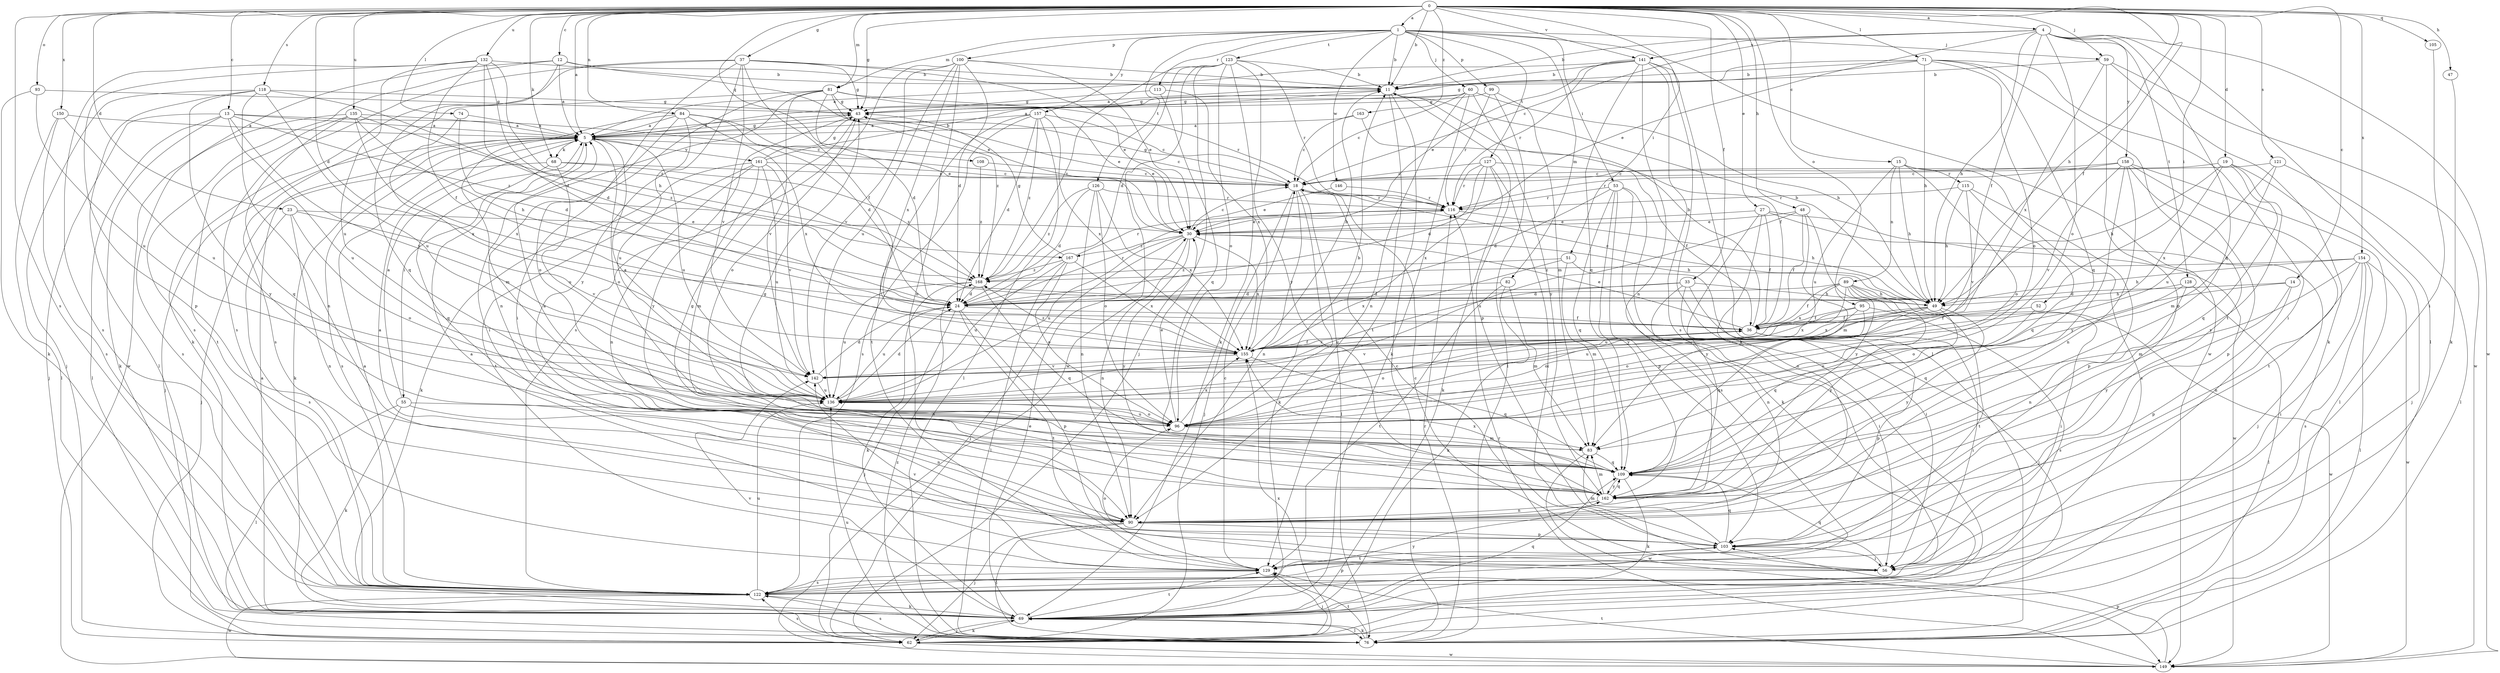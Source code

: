strict digraph  {
0;
1;
4;
5;
11;
12;
13;
14;
15;
18;
19;
23;
24;
27;
30;
33;
36;
37;
43;
47;
48;
49;
51;
52;
53;
55;
56;
59;
60;
62;
68;
69;
71;
74;
76;
81;
82;
83;
84;
89;
90;
93;
95;
96;
99;
100;
103;
105;
108;
109;
113;
115;
116;
118;
121;
122;
123;
126;
127;
128;
129;
132;
135;
136;
141;
142;
146;
149;
150;
154;
155;
157;
158;
161;
162;
163;
167;
168;
0 -> 1  [label=a];
0 -> 4  [label=a];
0 -> 5  [label=a];
0 -> 11  [label=b];
0 -> 12  [label=c];
0 -> 13  [label=c];
0 -> 14  [label=c];
0 -> 15  [label=c];
0 -> 19  [label=d];
0 -> 23  [label=d];
0 -> 24  [label=d];
0 -> 27  [label=e];
0 -> 33  [label=f];
0 -> 36  [label=f];
0 -> 37  [label=g];
0 -> 43  [label=g];
0 -> 47  [label=h];
0 -> 48  [label=h];
0 -> 49  [label=h];
0 -> 51  [label=i];
0 -> 52  [label=i];
0 -> 59  [label=j];
0 -> 68  [label=k];
0 -> 71  [label=l];
0 -> 74  [label=l];
0 -> 81  [label=m];
0 -> 84  [label=n];
0 -> 93  [label=o];
0 -> 95  [label=o];
0 -> 105  [label=q];
0 -> 108  [label=q];
0 -> 118  [label=s];
0 -> 121  [label=s];
0 -> 122  [label=s];
0 -> 132  [label=u];
0 -> 135  [label=u];
0 -> 141  [label=v];
0 -> 150  [label=x];
0 -> 154  [label=x];
0 -> 163  [label=z];
1 -> 11  [label=b];
1 -> 53  [label=i];
1 -> 59  [label=j];
1 -> 60  [label=j];
1 -> 81  [label=m];
1 -> 82  [label=m];
1 -> 99  [label=p];
1 -> 100  [label=p];
1 -> 113  [label=r];
1 -> 123  [label=t];
1 -> 126  [label=t];
1 -> 127  [label=t];
1 -> 146  [label=w];
1 -> 149  [label=w];
1 -> 157  [label=y];
4 -> 11  [label=b];
4 -> 18  [label=c];
4 -> 30  [label=e];
4 -> 36  [label=f];
4 -> 49  [label=h];
4 -> 76  [label=l];
4 -> 96  [label=o];
4 -> 109  [label=q];
4 -> 128  [label=t];
4 -> 141  [label=v];
4 -> 149  [label=w];
4 -> 158  [label=y];
5 -> 18  [label=c];
5 -> 43  [label=g];
5 -> 55  [label=i];
5 -> 62  [label=j];
5 -> 68  [label=k];
5 -> 69  [label=k];
5 -> 96  [label=o];
5 -> 122  [label=s];
5 -> 136  [label=u];
5 -> 161  [label=y];
11 -> 43  [label=g];
11 -> 76  [label=l];
11 -> 103  [label=p];
11 -> 129  [label=t];
12 -> 5  [label=a];
12 -> 11  [label=b];
12 -> 30  [label=e];
12 -> 109  [label=q];
12 -> 122  [label=s];
12 -> 149  [label=w];
13 -> 5  [label=a];
13 -> 18  [label=c];
13 -> 62  [label=j];
13 -> 69  [label=k];
13 -> 76  [label=l];
13 -> 136  [label=u];
13 -> 142  [label=v];
13 -> 167  [label=z];
14 -> 24  [label=d];
14 -> 96  [label=o];
14 -> 103  [label=p];
14 -> 162  [label=y];
15 -> 49  [label=h];
15 -> 89  [label=n];
15 -> 96  [label=o];
15 -> 115  [label=r];
15 -> 122  [label=s];
15 -> 136  [label=u];
18 -> 43  [label=g];
18 -> 62  [label=j];
18 -> 69  [label=k];
18 -> 76  [label=l];
18 -> 90  [label=n];
18 -> 116  [label=r];
19 -> 18  [label=c];
19 -> 49  [label=h];
19 -> 62  [label=j];
19 -> 109  [label=q];
19 -> 155  [label=x];
19 -> 162  [label=y];
23 -> 30  [label=e];
23 -> 90  [label=n];
23 -> 96  [label=o];
23 -> 122  [label=s];
23 -> 142  [label=v];
24 -> 36  [label=f];
24 -> 62  [label=j];
24 -> 103  [label=p];
24 -> 116  [label=r];
24 -> 129  [label=t];
24 -> 136  [label=u];
27 -> 30  [label=e];
27 -> 36  [label=f];
27 -> 62  [label=j];
27 -> 90  [label=n];
27 -> 149  [label=w];
27 -> 162  [label=y];
30 -> 18  [label=c];
30 -> 49  [label=h];
30 -> 62  [label=j];
30 -> 90  [label=n];
30 -> 136  [label=u];
30 -> 155  [label=x];
30 -> 162  [label=y];
30 -> 167  [label=z];
33 -> 24  [label=d];
33 -> 49  [label=h];
33 -> 56  [label=i];
33 -> 62  [label=j];
33 -> 90  [label=n];
33 -> 136  [label=u];
36 -> 11  [label=b];
36 -> 30  [label=e];
36 -> 56  [label=i];
36 -> 96  [label=o];
36 -> 103  [label=p];
36 -> 142  [label=v];
36 -> 155  [label=x];
37 -> 11  [label=b];
37 -> 30  [label=e];
37 -> 36  [label=f];
37 -> 43  [label=g];
37 -> 56  [label=i];
37 -> 69  [label=k];
37 -> 122  [label=s];
37 -> 142  [label=v];
37 -> 162  [label=y];
43 -> 5  [label=a];
43 -> 30  [label=e];
43 -> 96  [label=o];
43 -> 162  [label=y];
47 -> 69  [label=k];
48 -> 30  [label=e];
48 -> 36  [label=f];
48 -> 83  [label=m];
48 -> 136  [label=u];
48 -> 162  [label=y];
49 -> 11  [label=b];
49 -> 18  [label=c];
49 -> 36  [label=f];
49 -> 96  [label=o];
49 -> 109  [label=q];
49 -> 136  [label=u];
49 -> 155  [label=x];
49 -> 162  [label=y];
51 -> 56  [label=i];
51 -> 83  [label=m];
51 -> 155  [label=x];
51 -> 168  [label=z];
52 -> 36  [label=f];
52 -> 96  [label=o];
53 -> 24  [label=d];
53 -> 69  [label=k];
53 -> 103  [label=p];
53 -> 109  [label=q];
53 -> 116  [label=r];
53 -> 122  [label=s];
53 -> 162  [label=y];
55 -> 5  [label=a];
55 -> 69  [label=k];
55 -> 76  [label=l];
55 -> 90  [label=n];
55 -> 96  [label=o];
56 -> 5  [label=a];
56 -> 18  [label=c];
56 -> 109  [label=q];
59 -> 11  [label=b];
59 -> 69  [label=k];
59 -> 103  [label=p];
59 -> 149  [label=w];
59 -> 155  [label=x];
60 -> 5  [label=a];
60 -> 18  [label=c];
60 -> 43  [label=g];
60 -> 49  [label=h];
60 -> 69  [label=k];
60 -> 90  [label=n];
60 -> 162  [label=y];
62 -> 69  [label=k];
62 -> 122  [label=s];
62 -> 149  [label=w];
62 -> 155  [label=x];
68 -> 18  [label=c];
68 -> 62  [label=j];
68 -> 109  [label=q];
68 -> 136  [label=u];
68 -> 168  [label=z];
69 -> 5  [label=a];
69 -> 30  [label=e];
69 -> 62  [label=j];
69 -> 76  [label=l];
69 -> 109  [label=q];
69 -> 129  [label=t];
69 -> 142  [label=v];
71 -> 5  [label=a];
71 -> 11  [label=b];
71 -> 43  [label=g];
71 -> 49  [label=h];
71 -> 56  [label=i];
71 -> 96  [label=o];
71 -> 109  [label=q];
71 -> 129  [label=t];
74 -> 5  [label=a];
74 -> 24  [label=d];
74 -> 155  [label=x];
76 -> 69  [label=k];
76 -> 116  [label=r];
76 -> 122  [label=s];
76 -> 129  [label=t];
76 -> 136  [label=u];
76 -> 168  [label=z];
81 -> 24  [label=d];
81 -> 30  [label=e];
81 -> 43  [label=g];
81 -> 56  [label=i];
81 -> 90  [label=n];
81 -> 116  [label=r];
81 -> 122  [label=s];
81 -> 142  [label=v];
81 -> 168  [label=z];
82 -> 24  [label=d];
82 -> 69  [label=k];
82 -> 83  [label=m];
82 -> 129  [label=t];
83 -> 109  [label=q];
83 -> 149  [label=w];
84 -> 5  [label=a];
84 -> 24  [label=d];
84 -> 30  [label=e];
84 -> 83  [label=m];
84 -> 96  [label=o];
84 -> 136  [label=u];
84 -> 155  [label=x];
89 -> 24  [label=d];
89 -> 36  [label=f];
89 -> 49  [label=h];
89 -> 56  [label=i];
89 -> 129  [label=t];
89 -> 136  [label=u];
89 -> 149  [label=w];
89 -> 155  [label=x];
89 -> 162  [label=y];
90 -> 5  [label=a];
90 -> 62  [label=j];
90 -> 76  [label=l];
90 -> 103  [label=p];
93 -> 43  [label=g];
93 -> 69  [label=k];
93 -> 136  [label=u];
95 -> 36  [label=f];
95 -> 96  [label=o];
95 -> 109  [label=q];
95 -> 122  [label=s];
95 -> 155  [label=x];
96 -> 11  [label=b];
96 -> 30  [label=e];
96 -> 83  [label=m];
96 -> 136  [label=u];
96 -> 155  [label=x];
99 -> 43  [label=g];
99 -> 76  [label=l];
99 -> 83  [label=m];
99 -> 116  [label=r];
100 -> 11  [label=b];
100 -> 24  [label=d];
100 -> 30  [label=e];
100 -> 90  [label=n];
100 -> 122  [label=s];
100 -> 136  [label=u];
100 -> 142  [label=v];
100 -> 155  [label=x];
103 -> 18  [label=c];
103 -> 56  [label=i];
103 -> 83  [label=m];
103 -> 109  [label=q];
103 -> 129  [label=t];
105 -> 56  [label=i];
108 -> 18  [label=c];
108 -> 168  [label=z];
109 -> 5  [label=a];
109 -> 43  [label=g];
109 -> 69  [label=k];
109 -> 162  [label=y];
113 -> 43  [label=g];
113 -> 109  [label=q];
113 -> 155  [label=x];
115 -> 49  [label=h];
115 -> 103  [label=p];
115 -> 109  [label=q];
115 -> 116  [label=r];
115 -> 142  [label=v];
116 -> 30  [label=e];
116 -> 49  [label=h];
118 -> 24  [label=d];
118 -> 43  [label=g];
118 -> 62  [label=j];
118 -> 76  [label=l];
118 -> 90  [label=n];
118 -> 136  [label=u];
118 -> 162  [label=y];
121 -> 18  [label=c];
121 -> 76  [label=l];
121 -> 83  [label=m];
121 -> 136  [label=u];
122 -> 5  [label=a];
122 -> 69  [label=k];
122 -> 103  [label=p];
122 -> 136  [label=u];
122 -> 149  [label=w];
122 -> 162  [label=y];
123 -> 11  [label=b];
123 -> 24  [label=d];
123 -> 62  [label=j];
123 -> 69  [label=k];
123 -> 96  [label=o];
123 -> 116  [label=r];
123 -> 149  [label=w];
123 -> 162  [label=y];
123 -> 168  [label=z];
126 -> 24  [label=d];
126 -> 90  [label=n];
126 -> 96  [label=o];
126 -> 116  [label=r];
126 -> 155  [label=x];
126 -> 168  [label=z];
127 -> 18  [label=c];
127 -> 24  [label=d];
127 -> 36  [label=f];
127 -> 56  [label=i];
127 -> 69  [label=k];
127 -> 116  [label=r];
127 -> 155  [label=x];
128 -> 49  [label=h];
128 -> 76  [label=l];
128 -> 90  [label=n];
128 -> 109  [label=q];
129 -> 18  [label=c];
129 -> 62  [label=j];
129 -> 96  [label=o];
129 -> 122  [label=s];
129 -> 142  [label=v];
132 -> 11  [label=b];
132 -> 24  [label=d];
132 -> 36  [label=f];
132 -> 49  [label=h];
132 -> 103  [label=p];
132 -> 122  [label=s];
132 -> 136  [label=u];
132 -> 168  [label=z];
135 -> 5  [label=a];
135 -> 49  [label=h];
135 -> 109  [label=q];
135 -> 122  [label=s];
135 -> 129  [label=t];
135 -> 155  [label=x];
135 -> 168  [label=z];
136 -> 5  [label=a];
136 -> 24  [label=d];
136 -> 96  [label=o];
141 -> 5  [label=a];
141 -> 11  [label=b];
141 -> 30  [label=e];
141 -> 69  [label=k];
141 -> 76  [label=l];
141 -> 90  [label=n];
141 -> 109  [label=q];
141 -> 116  [label=r];
141 -> 122  [label=s];
142 -> 24  [label=d];
142 -> 136  [label=u];
146 -> 30  [label=e];
146 -> 116  [label=r];
149 -> 103  [label=p];
149 -> 116  [label=r];
149 -> 129  [label=t];
150 -> 5  [label=a];
150 -> 76  [label=l];
150 -> 122  [label=s];
150 -> 136  [label=u];
154 -> 49  [label=h];
154 -> 56  [label=i];
154 -> 76  [label=l];
154 -> 83  [label=m];
154 -> 90  [label=n];
154 -> 122  [label=s];
154 -> 149  [label=w];
154 -> 168  [label=z];
155 -> 11  [label=b];
155 -> 36  [label=f];
155 -> 109  [label=q];
155 -> 142  [label=v];
155 -> 168  [label=z];
157 -> 5  [label=a];
157 -> 18  [label=c];
157 -> 24  [label=d];
157 -> 76  [label=l];
157 -> 122  [label=s];
157 -> 129  [label=t];
157 -> 155  [label=x];
157 -> 168  [label=z];
158 -> 18  [label=c];
158 -> 76  [label=l];
158 -> 90  [label=n];
158 -> 103  [label=p];
158 -> 116  [label=r];
158 -> 129  [label=t];
158 -> 142  [label=v];
158 -> 162  [label=y];
161 -> 11  [label=b];
161 -> 18  [label=c];
161 -> 43  [label=g];
161 -> 69  [label=k];
161 -> 83  [label=m];
161 -> 90  [label=n];
161 -> 129  [label=t];
161 -> 136  [label=u];
161 -> 142  [label=v];
162 -> 43  [label=g];
162 -> 83  [label=m];
162 -> 90  [label=n];
162 -> 109  [label=q];
162 -> 155  [label=x];
163 -> 5  [label=a];
163 -> 18  [label=c];
163 -> 36  [label=f];
167 -> 43  [label=g];
167 -> 76  [label=l];
167 -> 96  [label=o];
167 -> 116  [label=r];
167 -> 136  [label=u];
167 -> 155  [label=x];
167 -> 168  [label=z];
168 -> 24  [label=d];
168 -> 69  [label=k];
168 -> 109  [label=q];
168 -> 136  [label=u];
}
